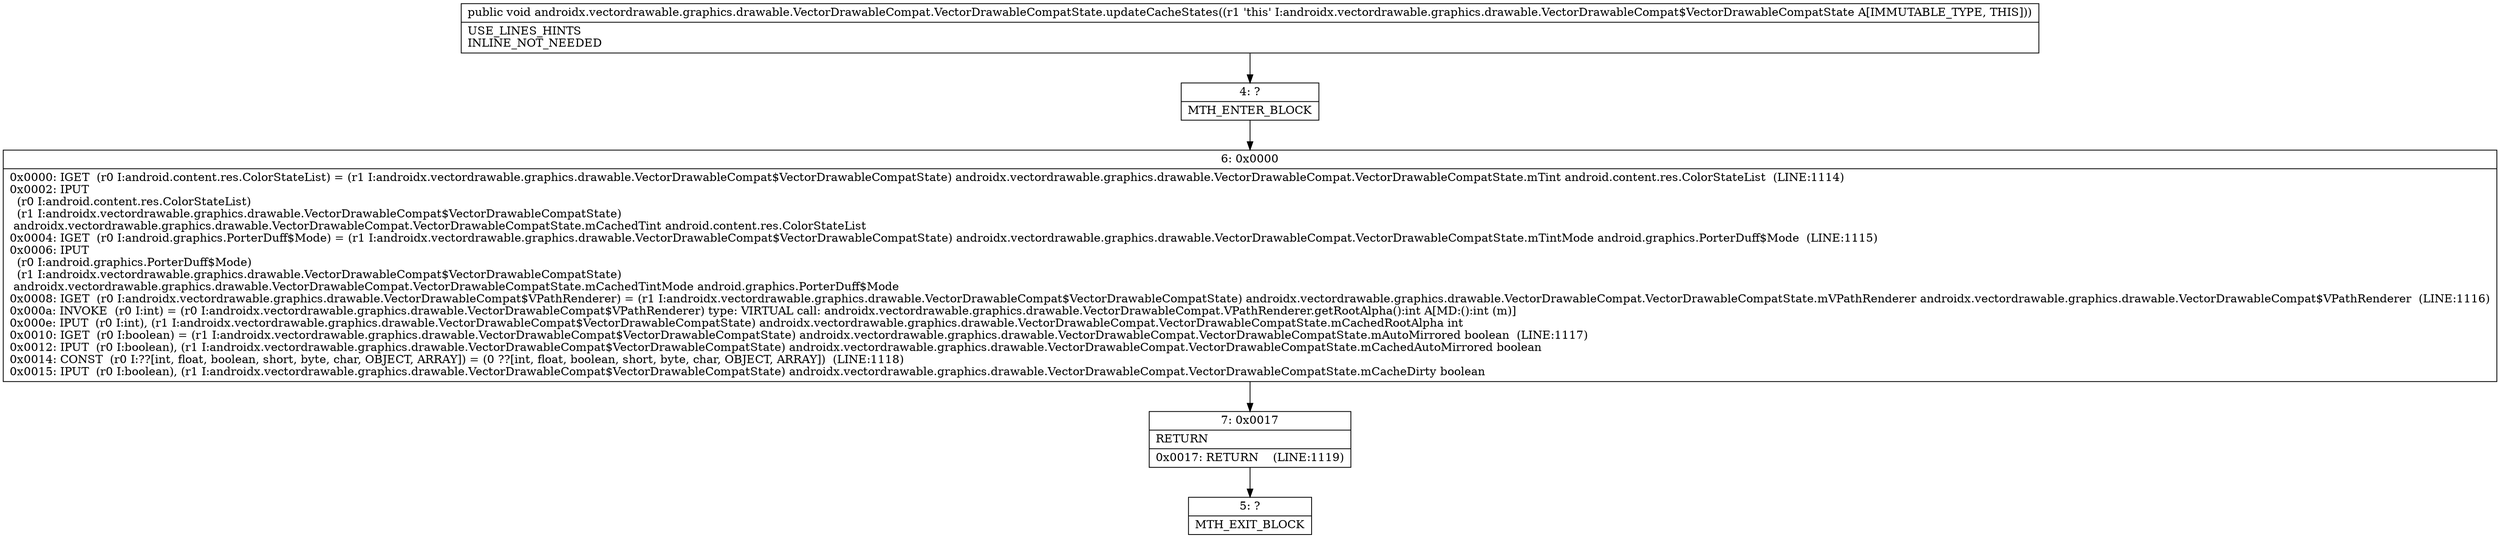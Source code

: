 digraph "CFG forandroidx.vectordrawable.graphics.drawable.VectorDrawableCompat.VectorDrawableCompatState.updateCacheStates()V" {
Node_4 [shape=record,label="{4\:\ ?|MTH_ENTER_BLOCK\l}"];
Node_6 [shape=record,label="{6\:\ 0x0000|0x0000: IGET  (r0 I:android.content.res.ColorStateList) = (r1 I:androidx.vectordrawable.graphics.drawable.VectorDrawableCompat$VectorDrawableCompatState) androidx.vectordrawable.graphics.drawable.VectorDrawableCompat.VectorDrawableCompatState.mTint android.content.res.ColorStateList  (LINE:1114)\l0x0002: IPUT  \l  (r0 I:android.content.res.ColorStateList)\l  (r1 I:androidx.vectordrawable.graphics.drawable.VectorDrawableCompat$VectorDrawableCompatState)\l androidx.vectordrawable.graphics.drawable.VectorDrawableCompat.VectorDrawableCompatState.mCachedTint android.content.res.ColorStateList \l0x0004: IGET  (r0 I:android.graphics.PorterDuff$Mode) = (r1 I:androidx.vectordrawable.graphics.drawable.VectorDrawableCompat$VectorDrawableCompatState) androidx.vectordrawable.graphics.drawable.VectorDrawableCompat.VectorDrawableCompatState.mTintMode android.graphics.PorterDuff$Mode  (LINE:1115)\l0x0006: IPUT  \l  (r0 I:android.graphics.PorterDuff$Mode)\l  (r1 I:androidx.vectordrawable.graphics.drawable.VectorDrawableCompat$VectorDrawableCompatState)\l androidx.vectordrawable.graphics.drawable.VectorDrawableCompat.VectorDrawableCompatState.mCachedTintMode android.graphics.PorterDuff$Mode \l0x0008: IGET  (r0 I:androidx.vectordrawable.graphics.drawable.VectorDrawableCompat$VPathRenderer) = (r1 I:androidx.vectordrawable.graphics.drawable.VectorDrawableCompat$VectorDrawableCompatState) androidx.vectordrawable.graphics.drawable.VectorDrawableCompat.VectorDrawableCompatState.mVPathRenderer androidx.vectordrawable.graphics.drawable.VectorDrawableCompat$VPathRenderer  (LINE:1116)\l0x000a: INVOKE  (r0 I:int) = (r0 I:androidx.vectordrawable.graphics.drawable.VectorDrawableCompat$VPathRenderer) type: VIRTUAL call: androidx.vectordrawable.graphics.drawable.VectorDrawableCompat.VPathRenderer.getRootAlpha():int A[MD:():int (m)]\l0x000e: IPUT  (r0 I:int), (r1 I:androidx.vectordrawable.graphics.drawable.VectorDrawableCompat$VectorDrawableCompatState) androidx.vectordrawable.graphics.drawable.VectorDrawableCompat.VectorDrawableCompatState.mCachedRootAlpha int \l0x0010: IGET  (r0 I:boolean) = (r1 I:androidx.vectordrawable.graphics.drawable.VectorDrawableCompat$VectorDrawableCompatState) androidx.vectordrawable.graphics.drawable.VectorDrawableCompat.VectorDrawableCompatState.mAutoMirrored boolean  (LINE:1117)\l0x0012: IPUT  (r0 I:boolean), (r1 I:androidx.vectordrawable.graphics.drawable.VectorDrawableCompat$VectorDrawableCompatState) androidx.vectordrawable.graphics.drawable.VectorDrawableCompat.VectorDrawableCompatState.mCachedAutoMirrored boolean \l0x0014: CONST  (r0 I:??[int, float, boolean, short, byte, char, OBJECT, ARRAY]) = (0 ??[int, float, boolean, short, byte, char, OBJECT, ARRAY])  (LINE:1118)\l0x0015: IPUT  (r0 I:boolean), (r1 I:androidx.vectordrawable.graphics.drawable.VectorDrawableCompat$VectorDrawableCompatState) androidx.vectordrawable.graphics.drawable.VectorDrawableCompat.VectorDrawableCompatState.mCacheDirty boolean \l}"];
Node_7 [shape=record,label="{7\:\ 0x0017|RETURN\l|0x0017: RETURN    (LINE:1119)\l}"];
Node_5 [shape=record,label="{5\:\ ?|MTH_EXIT_BLOCK\l}"];
MethodNode[shape=record,label="{public void androidx.vectordrawable.graphics.drawable.VectorDrawableCompat.VectorDrawableCompatState.updateCacheStates((r1 'this' I:androidx.vectordrawable.graphics.drawable.VectorDrawableCompat$VectorDrawableCompatState A[IMMUTABLE_TYPE, THIS]))  | USE_LINES_HINTS\lINLINE_NOT_NEEDED\l}"];
MethodNode -> Node_4;Node_4 -> Node_6;
Node_6 -> Node_7;
Node_7 -> Node_5;
}

